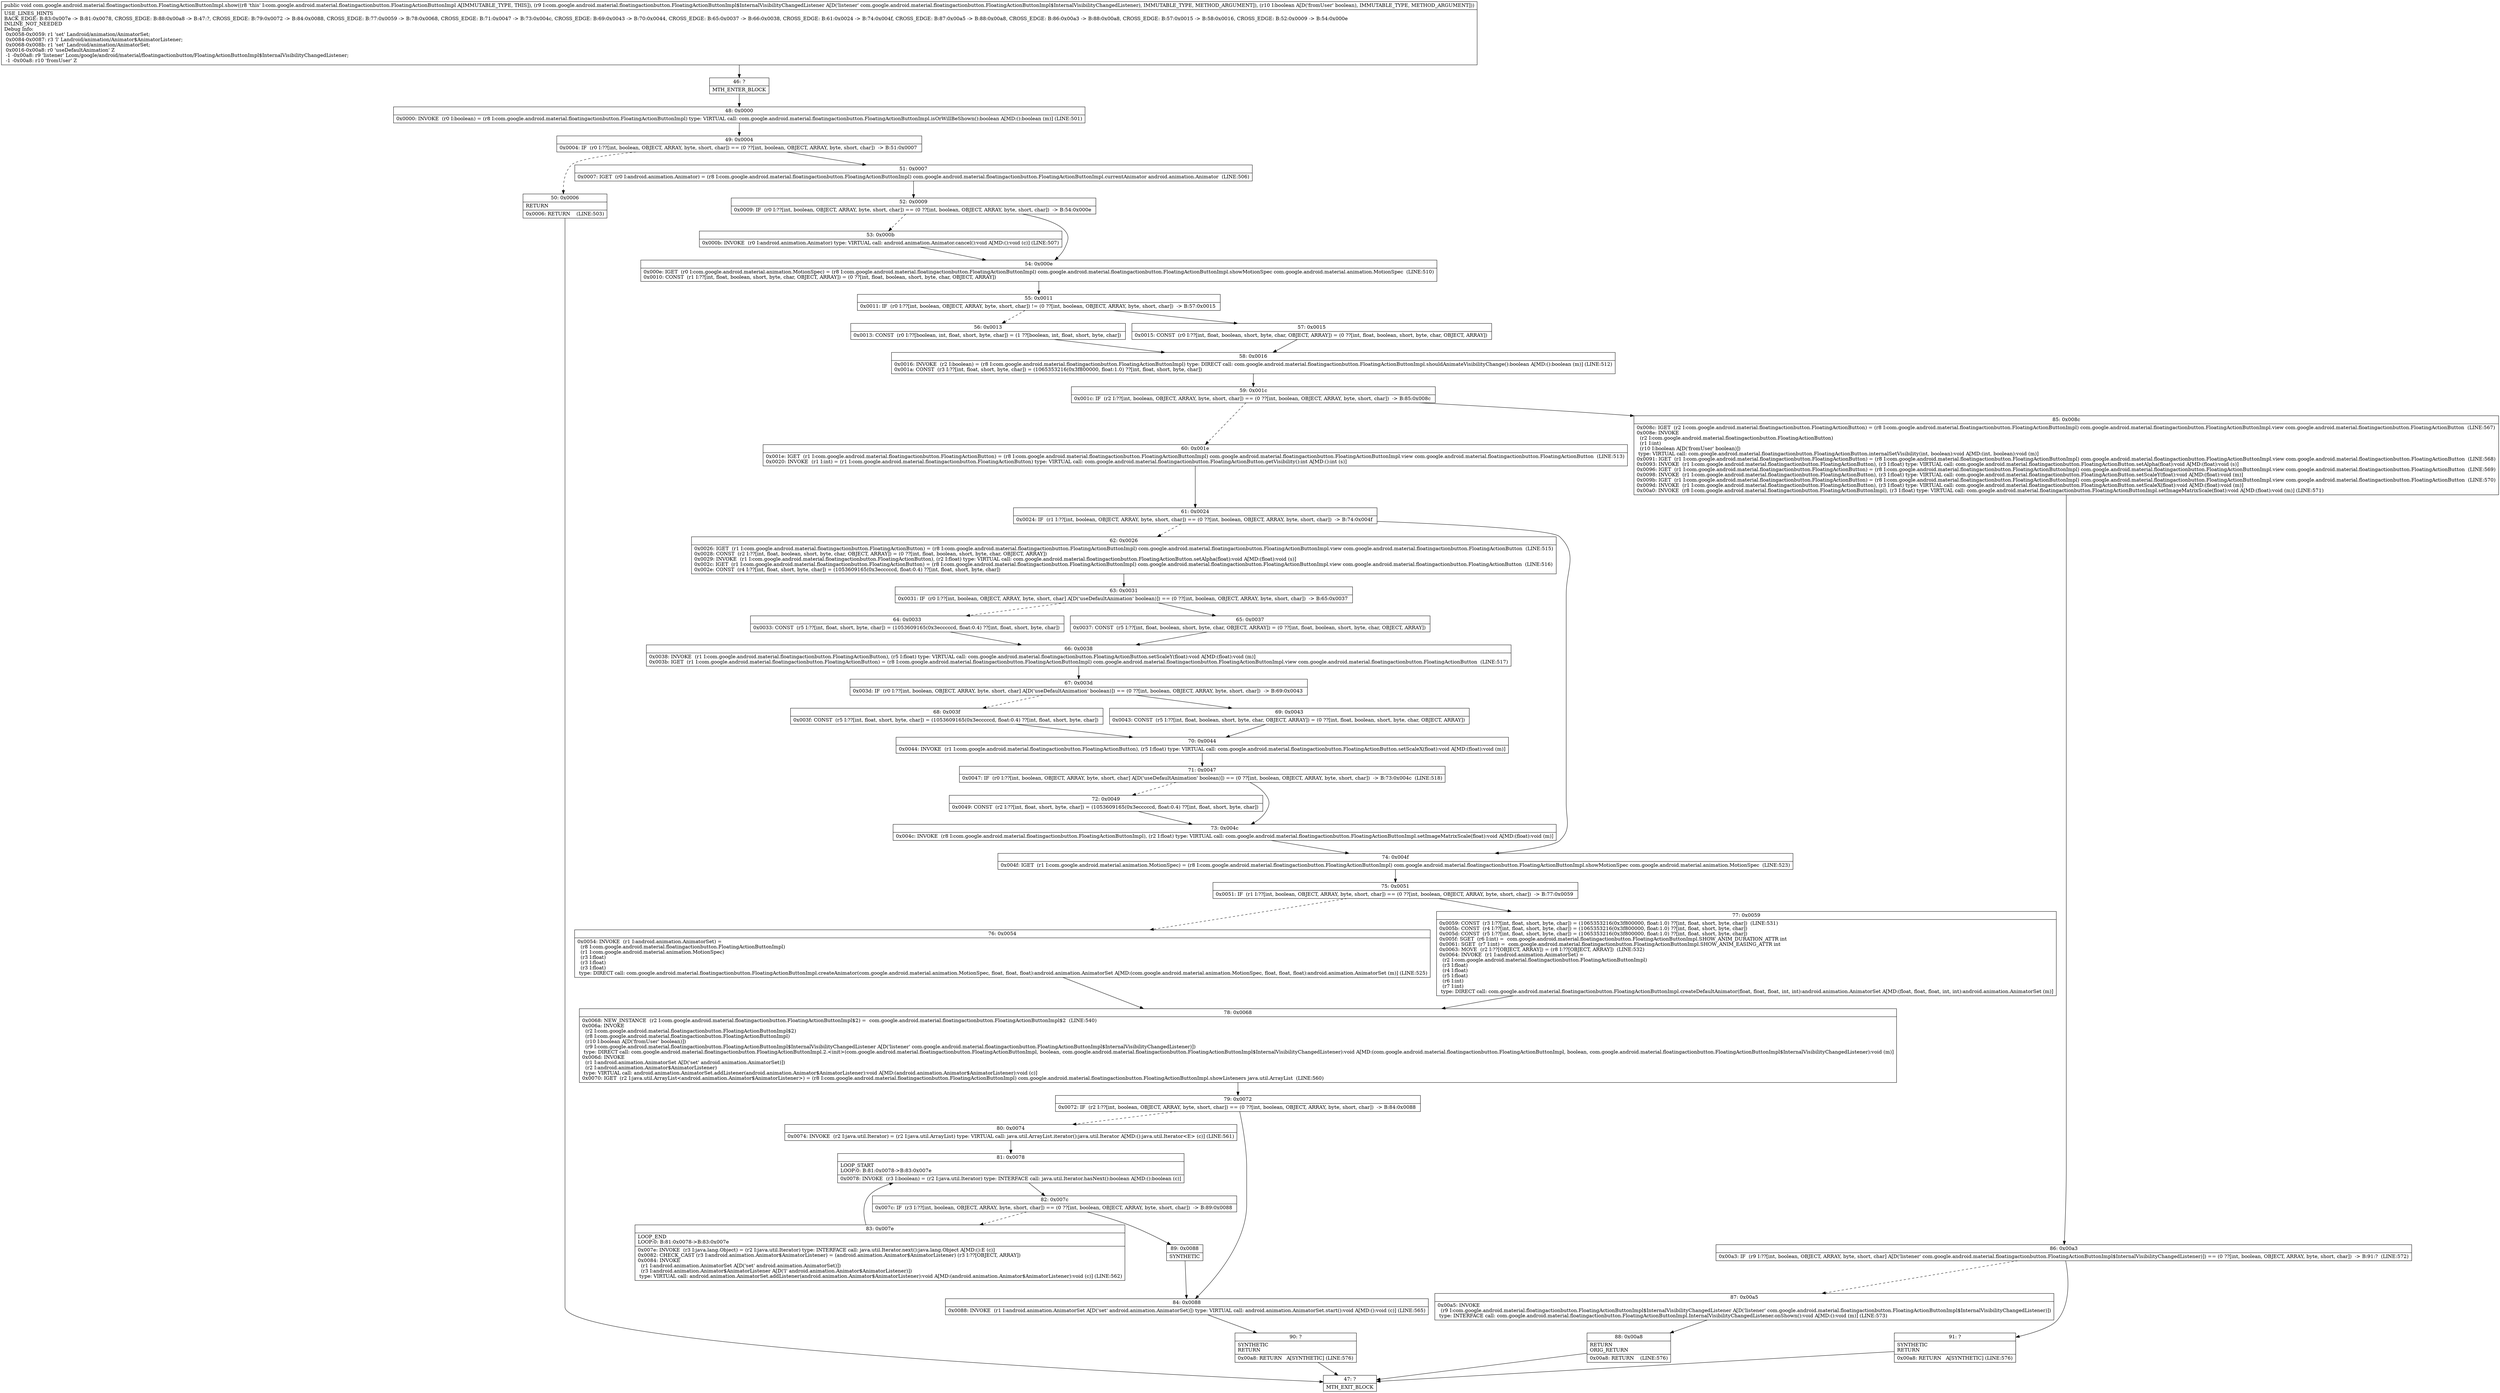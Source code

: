 digraph "CFG forcom.google.android.material.floatingactionbutton.FloatingActionButtonImpl.show(Lcom\/google\/android\/material\/floatingactionbutton\/FloatingActionButtonImpl$InternalVisibilityChangedListener;Z)V" {
Node_46 [shape=record,label="{46\:\ ?|MTH_ENTER_BLOCK\l}"];
Node_48 [shape=record,label="{48\:\ 0x0000|0x0000: INVOKE  (r0 I:boolean) = (r8 I:com.google.android.material.floatingactionbutton.FloatingActionButtonImpl) type: VIRTUAL call: com.google.android.material.floatingactionbutton.FloatingActionButtonImpl.isOrWillBeShown():boolean A[MD:():boolean (m)] (LINE:501)\l}"];
Node_49 [shape=record,label="{49\:\ 0x0004|0x0004: IF  (r0 I:??[int, boolean, OBJECT, ARRAY, byte, short, char]) == (0 ??[int, boolean, OBJECT, ARRAY, byte, short, char])  \-\> B:51:0x0007 \l}"];
Node_50 [shape=record,label="{50\:\ 0x0006|RETURN\l|0x0006: RETURN    (LINE:503)\l}"];
Node_47 [shape=record,label="{47\:\ ?|MTH_EXIT_BLOCK\l}"];
Node_51 [shape=record,label="{51\:\ 0x0007|0x0007: IGET  (r0 I:android.animation.Animator) = (r8 I:com.google.android.material.floatingactionbutton.FloatingActionButtonImpl) com.google.android.material.floatingactionbutton.FloatingActionButtonImpl.currentAnimator android.animation.Animator  (LINE:506)\l}"];
Node_52 [shape=record,label="{52\:\ 0x0009|0x0009: IF  (r0 I:??[int, boolean, OBJECT, ARRAY, byte, short, char]) == (0 ??[int, boolean, OBJECT, ARRAY, byte, short, char])  \-\> B:54:0x000e \l}"];
Node_53 [shape=record,label="{53\:\ 0x000b|0x000b: INVOKE  (r0 I:android.animation.Animator) type: VIRTUAL call: android.animation.Animator.cancel():void A[MD:():void (c)] (LINE:507)\l}"];
Node_54 [shape=record,label="{54\:\ 0x000e|0x000e: IGET  (r0 I:com.google.android.material.animation.MotionSpec) = (r8 I:com.google.android.material.floatingactionbutton.FloatingActionButtonImpl) com.google.android.material.floatingactionbutton.FloatingActionButtonImpl.showMotionSpec com.google.android.material.animation.MotionSpec  (LINE:510)\l0x0010: CONST  (r1 I:??[int, float, boolean, short, byte, char, OBJECT, ARRAY]) = (0 ??[int, float, boolean, short, byte, char, OBJECT, ARRAY]) \l}"];
Node_55 [shape=record,label="{55\:\ 0x0011|0x0011: IF  (r0 I:??[int, boolean, OBJECT, ARRAY, byte, short, char]) != (0 ??[int, boolean, OBJECT, ARRAY, byte, short, char])  \-\> B:57:0x0015 \l}"];
Node_56 [shape=record,label="{56\:\ 0x0013|0x0013: CONST  (r0 I:??[boolean, int, float, short, byte, char]) = (1 ??[boolean, int, float, short, byte, char]) \l}"];
Node_58 [shape=record,label="{58\:\ 0x0016|0x0016: INVOKE  (r2 I:boolean) = (r8 I:com.google.android.material.floatingactionbutton.FloatingActionButtonImpl) type: DIRECT call: com.google.android.material.floatingactionbutton.FloatingActionButtonImpl.shouldAnimateVisibilityChange():boolean A[MD:():boolean (m)] (LINE:512)\l0x001a: CONST  (r3 I:??[int, float, short, byte, char]) = (1065353216(0x3f800000, float:1.0) ??[int, float, short, byte, char]) \l}"];
Node_59 [shape=record,label="{59\:\ 0x001c|0x001c: IF  (r2 I:??[int, boolean, OBJECT, ARRAY, byte, short, char]) == (0 ??[int, boolean, OBJECT, ARRAY, byte, short, char])  \-\> B:85:0x008c \l}"];
Node_60 [shape=record,label="{60\:\ 0x001e|0x001e: IGET  (r1 I:com.google.android.material.floatingactionbutton.FloatingActionButton) = (r8 I:com.google.android.material.floatingactionbutton.FloatingActionButtonImpl) com.google.android.material.floatingactionbutton.FloatingActionButtonImpl.view com.google.android.material.floatingactionbutton.FloatingActionButton  (LINE:513)\l0x0020: INVOKE  (r1 I:int) = (r1 I:com.google.android.material.floatingactionbutton.FloatingActionButton) type: VIRTUAL call: com.google.android.material.floatingactionbutton.FloatingActionButton.getVisibility():int A[MD:():int (s)]\l}"];
Node_61 [shape=record,label="{61\:\ 0x0024|0x0024: IF  (r1 I:??[int, boolean, OBJECT, ARRAY, byte, short, char]) == (0 ??[int, boolean, OBJECT, ARRAY, byte, short, char])  \-\> B:74:0x004f \l}"];
Node_62 [shape=record,label="{62\:\ 0x0026|0x0026: IGET  (r1 I:com.google.android.material.floatingactionbutton.FloatingActionButton) = (r8 I:com.google.android.material.floatingactionbutton.FloatingActionButtonImpl) com.google.android.material.floatingactionbutton.FloatingActionButtonImpl.view com.google.android.material.floatingactionbutton.FloatingActionButton  (LINE:515)\l0x0028: CONST  (r2 I:??[int, float, boolean, short, byte, char, OBJECT, ARRAY]) = (0 ??[int, float, boolean, short, byte, char, OBJECT, ARRAY]) \l0x0029: INVOKE  (r1 I:com.google.android.material.floatingactionbutton.FloatingActionButton), (r2 I:float) type: VIRTUAL call: com.google.android.material.floatingactionbutton.FloatingActionButton.setAlpha(float):void A[MD:(float):void (s)]\l0x002c: IGET  (r1 I:com.google.android.material.floatingactionbutton.FloatingActionButton) = (r8 I:com.google.android.material.floatingactionbutton.FloatingActionButtonImpl) com.google.android.material.floatingactionbutton.FloatingActionButtonImpl.view com.google.android.material.floatingactionbutton.FloatingActionButton  (LINE:516)\l0x002e: CONST  (r4 I:??[int, float, short, byte, char]) = (1053609165(0x3ecccccd, float:0.4) ??[int, float, short, byte, char]) \l}"];
Node_63 [shape=record,label="{63\:\ 0x0031|0x0031: IF  (r0 I:??[int, boolean, OBJECT, ARRAY, byte, short, char] A[D('useDefaultAnimation' boolean)]) == (0 ??[int, boolean, OBJECT, ARRAY, byte, short, char])  \-\> B:65:0x0037 \l}"];
Node_64 [shape=record,label="{64\:\ 0x0033|0x0033: CONST  (r5 I:??[int, float, short, byte, char]) = (1053609165(0x3ecccccd, float:0.4) ??[int, float, short, byte, char]) \l}"];
Node_66 [shape=record,label="{66\:\ 0x0038|0x0038: INVOKE  (r1 I:com.google.android.material.floatingactionbutton.FloatingActionButton), (r5 I:float) type: VIRTUAL call: com.google.android.material.floatingactionbutton.FloatingActionButton.setScaleY(float):void A[MD:(float):void (m)]\l0x003b: IGET  (r1 I:com.google.android.material.floatingactionbutton.FloatingActionButton) = (r8 I:com.google.android.material.floatingactionbutton.FloatingActionButtonImpl) com.google.android.material.floatingactionbutton.FloatingActionButtonImpl.view com.google.android.material.floatingactionbutton.FloatingActionButton  (LINE:517)\l}"];
Node_67 [shape=record,label="{67\:\ 0x003d|0x003d: IF  (r0 I:??[int, boolean, OBJECT, ARRAY, byte, short, char] A[D('useDefaultAnimation' boolean)]) == (0 ??[int, boolean, OBJECT, ARRAY, byte, short, char])  \-\> B:69:0x0043 \l}"];
Node_68 [shape=record,label="{68\:\ 0x003f|0x003f: CONST  (r5 I:??[int, float, short, byte, char]) = (1053609165(0x3ecccccd, float:0.4) ??[int, float, short, byte, char]) \l}"];
Node_70 [shape=record,label="{70\:\ 0x0044|0x0044: INVOKE  (r1 I:com.google.android.material.floatingactionbutton.FloatingActionButton), (r5 I:float) type: VIRTUAL call: com.google.android.material.floatingactionbutton.FloatingActionButton.setScaleX(float):void A[MD:(float):void (m)]\l}"];
Node_71 [shape=record,label="{71\:\ 0x0047|0x0047: IF  (r0 I:??[int, boolean, OBJECT, ARRAY, byte, short, char] A[D('useDefaultAnimation' boolean)]) == (0 ??[int, boolean, OBJECT, ARRAY, byte, short, char])  \-\> B:73:0x004c  (LINE:518)\l}"];
Node_72 [shape=record,label="{72\:\ 0x0049|0x0049: CONST  (r2 I:??[int, float, short, byte, char]) = (1053609165(0x3ecccccd, float:0.4) ??[int, float, short, byte, char]) \l}"];
Node_73 [shape=record,label="{73\:\ 0x004c|0x004c: INVOKE  (r8 I:com.google.android.material.floatingactionbutton.FloatingActionButtonImpl), (r2 I:float) type: VIRTUAL call: com.google.android.material.floatingactionbutton.FloatingActionButtonImpl.setImageMatrixScale(float):void A[MD:(float):void (m)]\l}"];
Node_69 [shape=record,label="{69\:\ 0x0043|0x0043: CONST  (r5 I:??[int, float, boolean, short, byte, char, OBJECT, ARRAY]) = (0 ??[int, float, boolean, short, byte, char, OBJECT, ARRAY]) \l}"];
Node_65 [shape=record,label="{65\:\ 0x0037|0x0037: CONST  (r5 I:??[int, float, boolean, short, byte, char, OBJECT, ARRAY]) = (0 ??[int, float, boolean, short, byte, char, OBJECT, ARRAY]) \l}"];
Node_74 [shape=record,label="{74\:\ 0x004f|0x004f: IGET  (r1 I:com.google.android.material.animation.MotionSpec) = (r8 I:com.google.android.material.floatingactionbutton.FloatingActionButtonImpl) com.google.android.material.floatingactionbutton.FloatingActionButtonImpl.showMotionSpec com.google.android.material.animation.MotionSpec  (LINE:523)\l}"];
Node_75 [shape=record,label="{75\:\ 0x0051|0x0051: IF  (r1 I:??[int, boolean, OBJECT, ARRAY, byte, short, char]) == (0 ??[int, boolean, OBJECT, ARRAY, byte, short, char])  \-\> B:77:0x0059 \l}"];
Node_76 [shape=record,label="{76\:\ 0x0054|0x0054: INVOKE  (r1 I:android.animation.AnimatorSet) = \l  (r8 I:com.google.android.material.floatingactionbutton.FloatingActionButtonImpl)\l  (r1 I:com.google.android.material.animation.MotionSpec)\l  (r3 I:float)\l  (r3 I:float)\l  (r3 I:float)\l type: DIRECT call: com.google.android.material.floatingactionbutton.FloatingActionButtonImpl.createAnimator(com.google.android.material.animation.MotionSpec, float, float, float):android.animation.AnimatorSet A[MD:(com.google.android.material.animation.MotionSpec, float, float, float):android.animation.AnimatorSet (m)] (LINE:525)\l}"];
Node_78 [shape=record,label="{78\:\ 0x0068|0x0068: NEW_INSTANCE  (r2 I:com.google.android.material.floatingactionbutton.FloatingActionButtonImpl$2) =  com.google.android.material.floatingactionbutton.FloatingActionButtonImpl$2  (LINE:540)\l0x006a: INVOKE  \l  (r2 I:com.google.android.material.floatingactionbutton.FloatingActionButtonImpl$2)\l  (r8 I:com.google.android.material.floatingactionbutton.FloatingActionButtonImpl)\l  (r10 I:boolean A[D('fromUser' boolean)])\l  (r9 I:com.google.android.material.floatingactionbutton.FloatingActionButtonImpl$InternalVisibilityChangedListener A[D('listener' com.google.android.material.floatingactionbutton.FloatingActionButtonImpl$InternalVisibilityChangedListener)])\l type: DIRECT call: com.google.android.material.floatingactionbutton.FloatingActionButtonImpl.2.\<init\>(com.google.android.material.floatingactionbutton.FloatingActionButtonImpl, boolean, com.google.android.material.floatingactionbutton.FloatingActionButtonImpl$InternalVisibilityChangedListener):void A[MD:(com.google.android.material.floatingactionbutton.FloatingActionButtonImpl, boolean, com.google.android.material.floatingactionbutton.FloatingActionButtonImpl$InternalVisibilityChangedListener):void (m)]\l0x006d: INVOKE  \l  (r1 I:android.animation.AnimatorSet A[D('set' android.animation.AnimatorSet)])\l  (r2 I:android.animation.Animator$AnimatorListener)\l type: VIRTUAL call: android.animation.AnimatorSet.addListener(android.animation.Animator$AnimatorListener):void A[MD:(android.animation.Animator$AnimatorListener):void (c)]\l0x0070: IGET  (r2 I:java.util.ArrayList\<android.animation.Animator$AnimatorListener\>) = (r8 I:com.google.android.material.floatingactionbutton.FloatingActionButtonImpl) com.google.android.material.floatingactionbutton.FloatingActionButtonImpl.showListeners java.util.ArrayList  (LINE:560)\l}"];
Node_79 [shape=record,label="{79\:\ 0x0072|0x0072: IF  (r2 I:??[int, boolean, OBJECT, ARRAY, byte, short, char]) == (0 ??[int, boolean, OBJECT, ARRAY, byte, short, char])  \-\> B:84:0x0088 \l}"];
Node_80 [shape=record,label="{80\:\ 0x0074|0x0074: INVOKE  (r2 I:java.util.Iterator) = (r2 I:java.util.ArrayList) type: VIRTUAL call: java.util.ArrayList.iterator():java.util.Iterator A[MD:():java.util.Iterator\<E\> (c)] (LINE:561)\l}"];
Node_81 [shape=record,label="{81\:\ 0x0078|LOOP_START\lLOOP:0: B:81:0x0078\-\>B:83:0x007e\l|0x0078: INVOKE  (r3 I:boolean) = (r2 I:java.util.Iterator) type: INTERFACE call: java.util.Iterator.hasNext():boolean A[MD:():boolean (c)]\l}"];
Node_82 [shape=record,label="{82\:\ 0x007c|0x007c: IF  (r3 I:??[int, boolean, OBJECT, ARRAY, byte, short, char]) == (0 ??[int, boolean, OBJECT, ARRAY, byte, short, char])  \-\> B:89:0x0088 \l}"];
Node_83 [shape=record,label="{83\:\ 0x007e|LOOP_END\lLOOP:0: B:81:0x0078\-\>B:83:0x007e\l|0x007e: INVOKE  (r3 I:java.lang.Object) = (r2 I:java.util.Iterator) type: INTERFACE call: java.util.Iterator.next():java.lang.Object A[MD:():E (c)]\l0x0082: CHECK_CAST (r3 I:android.animation.Animator$AnimatorListener) = (android.animation.Animator$AnimatorListener) (r3 I:??[OBJECT, ARRAY]) \l0x0084: INVOKE  \l  (r1 I:android.animation.AnimatorSet A[D('set' android.animation.AnimatorSet)])\l  (r3 I:android.animation.Animator$AnimatorListener A[D('l' android.animation.Animator$AnimatorListener)])\l type: VIRTUAL call: android.animation.AnimatorSet.addListener(android.animation.Animator$AnimatorListener):void A[MD:(android.animation.Animator$AnimatorListener):void (c)] (LINE:562)\l}"];
Node_89 [shape=record,label="{89\:\ 0x0088|SYNTHETIC\l}"];
Node_84 [shape=record,label="{84\:\ 0x0088|0x0088: INVOKE  (r1 I:android.animation.AnimatorSet A[D('set' android.animation.AnimatorSet)]) type: VIRTUAL call: android.animation.AnimatorSet.start():void A[MD:():void (c)] (LINE:565)\l}"];
Node_90 [shape=record,label="{90\:\ ?|SYNTHETIC\lRETURN\l|0x00a8: RETURN   A[SYNTHETIC] (LINE:576)\l}"];
Node_77 [shape=record,label="{77\:\ 0x0059|0x0059: CONST  (r3 I:??[int, float, short, byte, char]) = (1065353216(0x3f800000, float:1.0) ??[int, float, short, byte, char])  (LINE:531)\l0x005b: CONST  (r4 I:??[int, float, short, byte, char]) = (1065353216(0x3f800000, float:1.0) ??[int, float, short, byte, char]) \l0x005d: CONST  (r5 I:??[int, float, short, byte, char]) = (1065353216(0x3f800000, float:1.0) ??[int, float, short, byte, char]) \l0x005f: SGET  (r6 I:int) =  com.google.android.material.floatingactionbutton.FloatingActionButtonImpl.SHOW_ANIM_DURATION_ATTR int \l0x0061: SGET  (r7 I:int) =  com.google.android.material.floatingactionbutton.FloatingActionButtonImpl.SHOW_ANIM_EASING_ATTR int \l0x0063: MOVE  (r2 I:??[OBJECT, ARRAY]) = (r8 I:??[OBJECT, ARRAY])  (LINE:532)\l0x0064: INVOKE  (r1 I:android.animation.AnimatorSet) = \l  (r2 I:com.google.android.material.floatingactionbutton.FloatingActionButtonImpl)\l  (r3 I:float)\l  (r4 I:float)\l  (r5 I:float)\l  (r6 I:int)\l  (r7 I:int)\l type: DIRECT call: com.google.android.material.floatingactionbutton.FloatingActionButtonImpl.createDefaultAnimator(float, float, float, int, int):android.animation.AnimatorSet A[MD:(float, float, float, int, int):android.animation.AnimatorSet (m)]\l}"];
Node_85 [shape=record,label="{85\:\ 0x008c|0x008c: IGET  (r2 I:com.google.android.material.floatingactionbutton.FloatingActionButton) = (r8 I:com.google.android.material.floatingactionbutton.FloatingActionButtonImpl) com.google.android.material.floatingactionbutton.FloatingActionButtonImpl.view com.google.android.material.floatingactionbutton.FloatingActionButton  (LINE:567)\l0x008e: INVOKE  \l  (r2 I:com.google.android.material.floatingactionbutton.FloatingActionButton)\l  (r1 I:int)\l  (r10 I:boolean A[D('fromUser' boolean)])\l type: VIRTUAL call: com.google.android.material.floatingactionbutton.FloatingActionButton.internalSetVisibility(int, boolean):void A[MD:(int, boolean):void (m)]\l0x0091: IGET  (r1 I:com.google.android.material.floatingactionbutton.FloatingActionButton) = (r8 I:com.google.android.material.floatingactionbutton.FloatingActionButtonImpl) com.google.android.material.floatingactionbutton.FloatingActionButtonImpl.view com.google.android.material.floatingactionbutton.FloatingActionButton  (LINE:568)\l0x0093: INVOKE  (r1 I:com.google.android.material.floatingactionbutton.FloatingActionButton), (r3 I:float) type: VIRTUAL call: com.google.android.material.floatingactionbutton.FloatingActionButton.setAlpha(float):void A[MD:(float):void (s)]\l0x0096: IGET  (r1 I:com.google.android.material.floatingactionbutton.FloatingActionButton) = (r8 I:com.google.android.material.floatingactionbutton.FloatingActionButtonImpl) com.google.android.material.floatingactionbutton.FloatingActionButtonImpl.view com.google.android.material.floatingactionbutton.FloatingActionButton  (LINE:569)\l0x0098: INVOKE  (r1 I:com.google.android.material.floatingactionbutton.FloatingActionButton), (r3 I:float) type: VIRTUAL call: com.google.android.material.floatingactionbutton.FloatingActionButton.setScaleY(float):void A[MD:(float):void (m)]\l0x009b: IGET  (r1 I:com.google.android.material.floatingactionbutton.FloatingActionButton) = (r8 I:com.google.android.material.floatingactionbutton.FloatingActionButtonImpl) com.google.android.material.floatingactionbutton.FloatingActionButtonImpl.view com.google.android.material.floatingactionbutton.FloatingActionButton  (LINE:570)\l0x009d: INVOKE  (r1 I:com.google.android.material.floatingactionbutton.FloatingActionButton), (r3 I:float) type: VIRTUAL call: com.google.android.material.floatingactionbutton.FloatingActionButton.setScaleX(float):void A[MD:(float):void (m)]\l0x00a0: INVOKE  (r8 I:com.google.android.material.floatingactionbutton.FloatingActionButtonImpl), (r3 I:float) type: VIRTUAL call: com.google.android.material.floatingactionbutton.FloatingActionButtonImpl.setImageMatrixScale(float):void A[MD:(float):void (m)] (LINE:571)\l}"];
Node_86 [shape=record,label="{86\:\ 0x00a3|0x00a3: IF  (r9 I:??[int, boolean, OBJECT, ARRAY, byte, short, char] A[D('listener' com.google.android.material.floatingactionbutton.FloatingActionButtonImpl$InternalVisibilityChangedListener)]) == (0 ??[int, boolean, OBJECT, ARRAY, byte, short, char])  \-\> B:91:?  (LINE:572)\l}"];
Node_87 [shape=record,label="{87\:\ 0x00a5|0x00a5: INVOKE  \l  (r9 I:com.google.android.material.floatingactionbutton.FloatingActionButtonImpl$InternalVisibilityChangedListener A[D('listener' com.google.android.material.floatingactionbutton.FloatingActionButtonImpl$InternalVisibilityChangedListener)])\l type: INTERFACE call: com.google.android.material.floatingactionbutton.FloatingActionButtonImpl.InternalVisibilityChangedListener.onShown():void A[MD:():void (m)] (LINE:573)\l}"];
Node_88 [shape=record,label="{88\:\ 0x00a8|RETURN\lORIG_RETURN\l|0x00a8: RETURN    (LINE:576)\l}"];
Node_91 [shape=record,label="{91\:\ ?|SYNTHETIC\lRETURN\l|0x00a8: RETURN   A[SYNTHETIC] (LINE:576)\l}"];
Node_57 [shape=record,label="{57\:\ 0x0015|0x0015: CONST  (r0 I:??[int, float, boolean, short, byte, char, OBJECT, ARRAY]) = (0 ??[int, float, boolean, short, byte, char, OBJECT, ARRAY]) \l}"];
MethodNode[shape=record,label="{public void com.google.android.material.floatingactionbutton.FloatingActionButtonImpl.show((r8 'this' I:com.google.android.material.floatingactionbutton.FloatingActionButtonImpl A[IMMUTABLE_TYPE, THIS]), (r9 I:com.google.android.material.floatingactionbutton.FloatingActionButtonImpl$InternalVisibilityChangedListener A[D('listener' com.google.android.material.floatingactionbutton.FloatingActionButtonImpl$InternalVisibilityChangedListener), IMMUTABLE_TYPE, METHOD_ARGUMENT]), (r10 I:boolean A[D('fromUser' boolean), IMMUTABLE_TYPE, METHOD_ARGUMENT]))  | USE_LINES_HINTS\lBACK_EDGE: B:83:0x007e \-\> B:81:0x0078, CROSS_EDGE: B:88:0x00a8 \-\> B:47:?, CROSS_EDGE: B:79:0x0072 \-\> B:84:0x0088, CROSS_EDGE: B:77:0x0059 \-\> B:78:0x0068, CROSS_EDGE: B:71:0x0047 \-\> B:73:0x004c, CROSS_EDGE: B:69:0x0043 \-\> B:70:0x0044, CROSS_EDGE: B:65:0x0037 \-\> B:66:0x0038, CROSS_EDGE: B:61:0x0024 \-\> B:74:0x004f, CROSS_EDGE: B:87:0x00a5 \-\> B:88:0x00a8, CROSS_EDGE: B:86:0x00a3 \-\> B:88:0x00a8, CROSS_EDGE: B:57:0x0015 \-\> B:58:0x0016, CROSS_EDGE: B:52:0x0009 \-\> B:54:0x000e\lINLINE_NOT_NEEDED\lDebug Info:\l  0x0058\-0x0059: r1 'set' Landroid\/animation\/AnimatorSet;\l  0x0084\-0x0087: r3 'l' Landroid\/animation\/Animator$AnimatorListener;\l  0x0068\-0x008b: r1 'set' Landroid\/animation\/AnimatorSet;\l  0x0016\-0x00a8: r0 'useDefaultAnimation' Z\l  \-1 \-0x00a8: r9 'listener' Lcom\/google\/android\/material\/floatingactionbutton\/FloatingActionButtonImpl$InternalVisibilityChangedListener;\l  \-1 \-0x00a8: r10 'fromUser' Z\l}"];
MethodNode -> Node_46;Node_46 -> Node_48;
Node_48 -> Node_49;
Node_49 -> Node_50[style=dashed];
Node_49 -> Node_51;
Node_50 -> Node_47;
Node_51 -> Node_52;
Node_52 -> Node_53[style=dashed];
Node_52 -> Node_54;
Node_53 -> Node_54;
Node_54 -> Node_55;
Node_55 -> Node_56[style=dashed];
Node_55 -> Node_57;
Node_56 -> Node_58;
Node_58 -> Node_59;
Node_59 -> Node_60[style=dashed];
Node_59 -> Node_85;
Node_60 -> Node_61;
Node_61 -> Node_62[style=dashed];
Node_61 -> Node_74;
Node_62 -> Node_63;
Node_63 -> Node_64[style=dashed];
Node_63 -> Node_65;
Node_64 -> Node_66;
Node_66 -> Node_67;
Node_67 -> Node_68[style=dashed];
Node_67 -> Node_69;
Node_68 -> Node_70;
Node_70 -> Node_71;
Node_71 -> Node_72[style=dashed];
Node_71 -> Node_73;
Node_72 -> Node_73;
Node_73 -> Node_74;
Node_69 -> Node_70;
Node_65 -> Node_66;
Node_74 -> Node_75;
Node_75 -> Node_76[style=dashed];
Node_75 -> Node_77;
Node_76 -> Node_78;
Node_78 -> Node_79;
Node_79 -> Node_80[style=dashed];
Node_79 -> Node_84;
Node_80 -> Node_81;
Node_81 -> Node_82;
Node_82 -> Node_83[style=dashed];
Node_82 -> Node_89;
Node_83 -> Node_81;
Node_89 -> Node_84;
Node_84 -> Node_90;
Node_90 -> Node_47;
Node_77 -> Node_78;
Node_85 -> Node_86;
Node_86 -> Node_87[style=dashed];
Node_86 -> Node_91;
Node_87 -> Node_88;
Node_88 -> Node_47;
Node_91 -> Node_47;
Node_57 -> Node_58;
}

